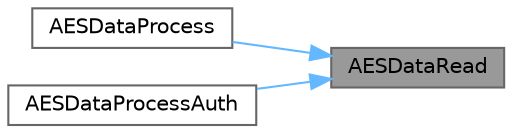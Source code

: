 digraph "AESDataRead"
{
 // LATEX_PDF_SIZE
  bgcolor="transparent";
  edge [fontname=Helvetica,fontsize=10,labelfontname=Helvetica,labelfontsize=10];
  node [fontname=Helvetica,fontsize=10,shape=box,height=0.2,width=0.4];
  rankdir="RL";
  Node1 [id="Node000001",label="AESDataRead",height=0.2,width=0.4,color="gray40", fillcolor="grey60", style="filled", fontcolor="black",tooltip=" "];
  Node1 -> Node2 [id="edge1_Node000001_Node000002",dir="back",color="steelblue1",style="solid",tooltip=" "];
  Node2 [id="Node000002",label="AESDataProcess",height=0.2,width=0.4,color="grey40", fillcolor="white", style="filled",URL="$group__aes__api.html#ga313d4e29ad51d1688146196ca11bbca9",tooltip=" "];
  Node1 -> Node3 [id="edge2_Node000001_Node000003",dir="back",color="steelblue1",style="solid",tooltip=" "];
  Node3 [id="Node000003",label="AESDataProcessAuth",height=0.2,width=0.4,color="grey40", fillcolor="white", style="filled",URL="$group__aes__api.html#ga36b68c8a583c8f64b44398f3cb399ca2",tooltip=" "];
}
